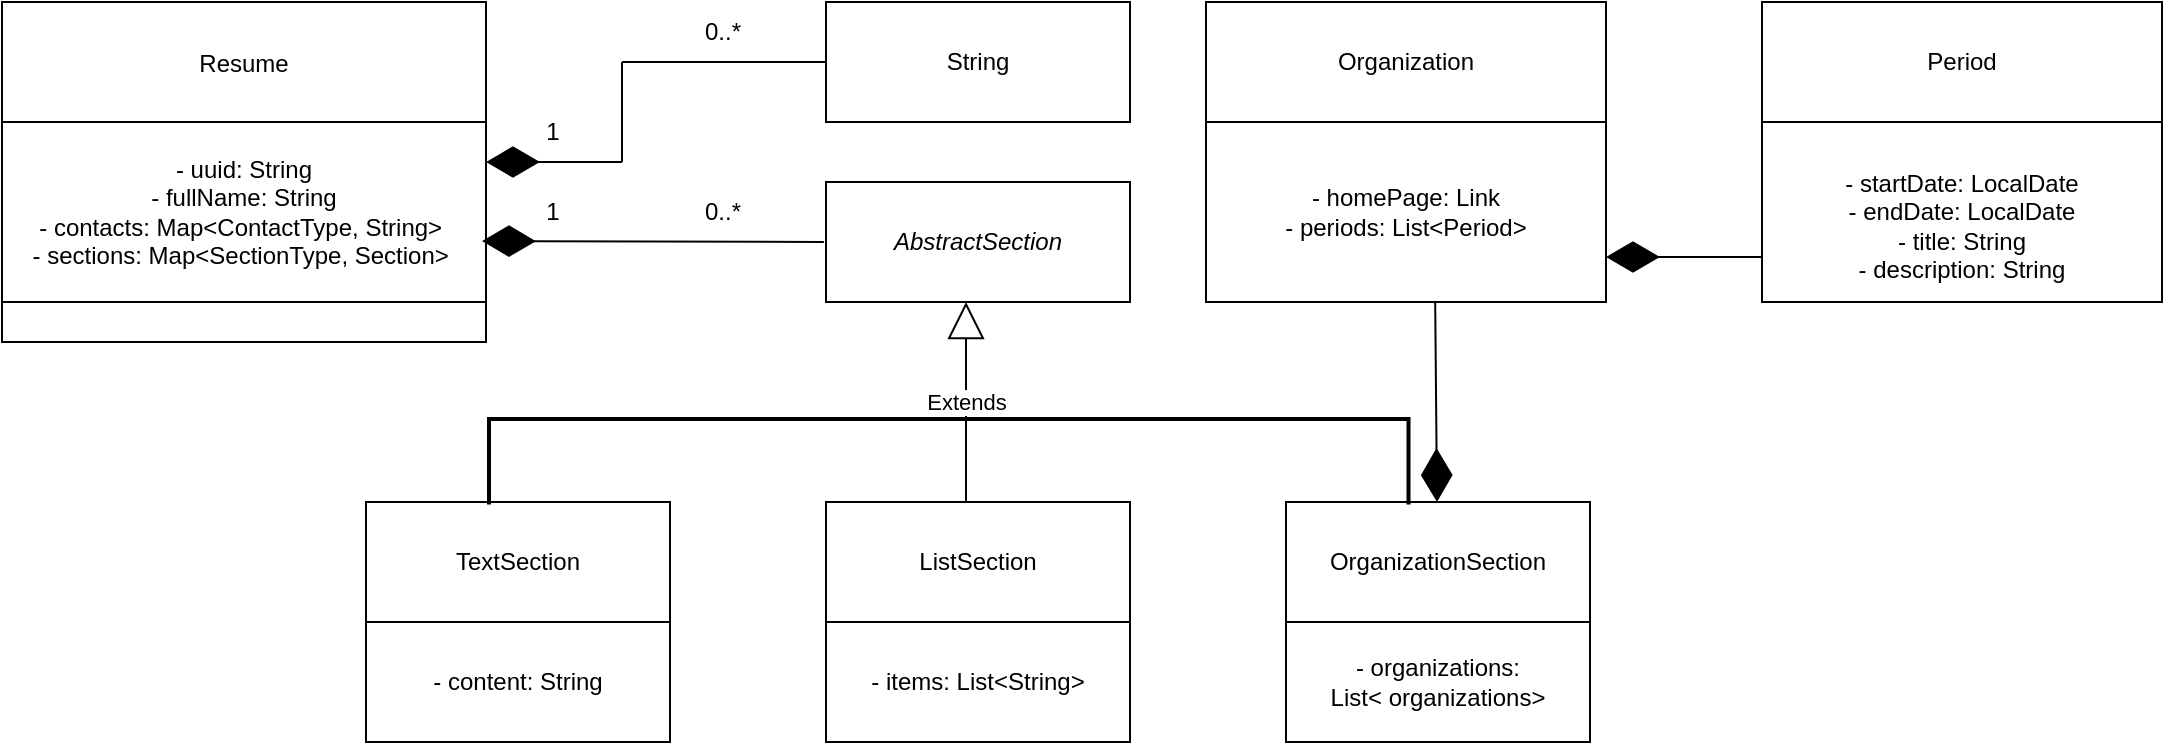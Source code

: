 <mxfile version="20.4.1" type="github">
  <diagram name="Page-1" id="e7e014a7-5840-1c2e-5031-d8a46d1fe8dd">
    <mxGraphModel dx="698" dy="1057" grid="1" gridSize="10" guides="1" tooltips="1" connect="1" arrows="1" fold="1" page="1" pageScale="1" pageWidth="1169" pageHeight="826" background="none" math="0" shadow="0">
      <root>
        <mxCell id="0" />
        <mxCell id="1" parent="0" />
        <mxCell id="aiYqiUF-qQGV3aOV5y_--7" value="Resume" style="" parent="1" vertex="1">
          <mxGeometry x="40" y="120" width="242" height="60" as="geometry" />
        </mxCell>
        <mxCell id="aiYqiUF-qQGV3aOV5y_--8" value="- uuid: String&lt;br&gt;- fullName: String&lt;br&gt;&lt;span style=&quot;background-color: initial;&quot;&gt;- contacts:&amp;nbsp;&lt;/span&gt;Map&amp;lt;ContactType, String&amp;gt;&amp;nbsp;&lt;span style=&quot;background-color: initial;&quot;&gt;&lt;br&gt;&lt;/span&gt;&lt;span style=&quot;background-color: initial;&quot;&gt;- sections:&amp;nbsp;&lt;/span&gt;Map&amp;lt;SectionType, Section&amp;gt;&amp;nbsp;&lt;span style=&quot;background-color: initial;&quot;&gt;&lt;br&gt;&lt;/span&gt;" style="rounded=0;whiteSpace=wrap;html=1;fontStyle=0;startSize=23;" parent="1" vertex="1">
          <mxGeometry x="40" y="180" width="242" height="90" as="geometry" />
        </mxCell>
        <mxCell id="aiYqiUF-qQGV3aOV5y_--9" value="" style="endArrow=diamondThin;endFill=1;endSize=24;html=1;rounded=0;" parent="1" edge="1">
          <mxGeometry width="160" relative="1" as="geometry">
            <mxPoint x="350" y="200" as="sourcePoint" />
            <mxPoint x="282" y="200" as="targetPoint" />
          </mxGeometry>
        </mxCell>
        <mxCell id="aiYqiUF-qQGV3aOV5y_--10" value="" style="endArrow=diamondThin;endFill=1;endSize=24;html=1;rounded=0;exitX=-0.007;exitY=0.5;exitDx=0;exitDy=0;exitPerimeter=0;" parent="1" source="aiYqiUF-qQGV3aOV5y_--13" edge="1">
          <mxGeometry width="160" relative="1" as="geometry">
            <mxPoint x="-510" y="179.5" as="sourcePoint" />
            <mxPoint x="280" y="239.5" as="targetPoint" />
          </mxGeometry>
        </mxCell>
        <mxCell id="aiYqiUF-qQGV3aOV5y_--11" value="" style="rounded=0;whiteSpace=wrap;html=1;" parent="1" vertex="1">
          <mxGeometry x="40" y="270" width="242" height="20" as="geometry" />
        </mxCell>
        <mxCell id="aiYqiUF-qQGV3aOV5y_--12" value="String" style="rounded=0;whiteSpace=wrap;html=1;" parent="1" vertex="1">
          <mxGeometry x="452" y="120" width="152" height="60" as="geometry" />
        </mxCell>
        <mxCell id="aiYqiUF-qQGV3aOV5y_--13" value="AbstractSection" style="rounded=0;whiteSpace=wrap;html=1;fontStyle=2" parent="1" vertex="1">
          <mxGeometry x="452" y="210" width="152" height="60" as="geometry" />
        </mxCell>
        <mxCell id="aiYqiUF-qQGV3aOV5y_--14" value="" style="endArrow=none;html=1;rounded=0;entryX=0;entryY=0.5;entryDx=0;entryDy=0;" parent="1" target="aiYqiUF-qQGV3aOV5y_--12" edge="1">
          <mxGeometry width="50" height="50" relative="1" as="geometry">
            <mxPoint x="350" y="150" as="sourcePoint" />
            <mxPoint x="-520" y="90" as="targetPoint" />
          </mxGeometry>
        </mxCell>
        <mxCell id="aiYqiUF-qQGV3aOV5y_--15" value="" style="endArrow=none;html=1;rounded=0;" parent="1" edge="1">
          <mxGeometry width="50" height="50" relative="1" as="geometry">
            <mxPoint x="350" y="150" as="sourcePoint" />
            <mxPoint x="350" y="200" as="targetPoint" />
          </mxGeometry>
        </mxCell>
        <mxCell id="aiYqiUF-qQGV3aOV5y_--16" value="1" style="text;html=1;align=center;verticalAlign=middle;resizable=0;points=[];autosize=1;strokeColor=none;fillColor=none;" parent="1" vertex="1">
          <mxGeometry x="300" y="210" width="30" height="30" as="geometry" />
        </mxCell>
        <mxCell id="aiYqiUF-qQGV3aOV5y_--17" value="1" style="text;html=1;align=center;verticalAlign=middle;resizable=0;points=[];autosize=1;strokeColor=none;fillColor=none;" parent="1" vertex="1">
          <mxGeometry x="300" y="170" width="30" height="30" as="geometry" />
        </mxCell>
        <mxCell id="aiYqiUF-qQGV3aOV5y_--18" value="0..*" style="text;html=1;align=center;verticalAlign=middle;resizable=0;points=[];autosize=1;strokeColor=none;fillColor=none;" parent="1" vertex="1">
          <mxGeometry x="380" y="210" width="40" height="30" as="geometry" />
        </mxCell>
        <mxCell id="aiYqiUF-qQGV3aOV5y_--19" value="0..*" style="text;html=1;align=center;verticalAlign=middle;resizable=0;points=[];autosize=1;strokeColor=none;fillColor=none;" parent="1" vertex="1">
          <mxGeometry x="380" y="120" width="40" height="30" as="geometry" />
        </mxCell>
        <mxCell id="aiYqiUF-qQGV3aOV5y_--20" value="TextSection" style="rounded=0;whiteSpace=wrap;html=1;" parent="1" vertex="1">
          <mxGeometry x="222" y="370" width="152" height="60" as="geometry" />
        </mxCell>
        <mxCell id="aiYqiUF-qQGV3aOV5y_--21" value="OrganizationSection" style="rounded=0;whiteSpace=wrap;html=1;" parent="1" vertex="1">
          <mxGeometry x="682" y="370" width="152" height="60" as="geometry" />
        </mxCell>
        <mxCell id="aiYqiUF-qQGV3aOV5y_--22" value="ListSection" style="rounded=0;whiteSpace=wrap;html=1;" parent="1" vertex="1">
          <mxGeometry x="452" y="370" width="152" height="60" as="geometry" />
        </mxCell>
        <mxCell id="aiYqiUF-qQGV3aOV5y_--23" value="" style="strokeWidth=2;html=1;shape=mxgraph.flowchart.annotation_1;align=left;pointerEvents=1;rotation=90;" parent="1" vertex="1">
          <mxGeometry x="492" y="120" width="42.75" height="459.75" as="geometry" />
        </mxCell>
        <mxCell id="aiYqiUF-qQGV3aOV5y_--24" value="Extends" style="endArrow=block;endSize=16;endFill=0;html=1;rounded=0;" parent="1" edge="1">
          <mxGeometry width="160" relative="1" as="geometry">
            <mxPoint x="522" y="370" as="sourcePoint" />
            <mxPoint x="522" y="270" as="targetPoint" />
          </mxGeometry>
        </mxCell>
        <mxCell id="aiYqiUF-qQGV3aOV5y_--25" value="- content: String" style="rounded=0;whiteSpace=wrap;html=1;" parent="1" vertex="1">
          <mxGeometry x="222" y="430" width="152" height="60" as="geometry" />
        </mxCell>
        <mxCell id="aiYqiUF-qQGV3aOV5y_--26" value="- organizations: List&amp;lt;&amp;nbsp;organizations&amp;gt;" style="rounded=0;whiteSpace=wrap;html=1;" parent="1" vertex="1">
          <mxGeometry x="682" y="430" width="152" height="60" as="geometry" />
        </mxCell>
        <mxCell id="aiYqiUF-qQGV3aOV5y_--27" value="- items: List&amp;lt;String&amp;gt;" style="rounded=0;whiteSpace=wrap;html=1;" parent="1" vertex="1">
          <mxGeometry x="452" y="430" width="152" height="60" as="geometry" />
        </mxCell>
        <mxCell id="aiYqiUF-qQGV3aOV5y_--28" value="" style="endArrow=diamondThin;endFill=1;endSize=24;html=1;rounded=0;exitX=0.573;exitY=1.006;exitDx=0;exitDy=0;exitPerimeter=0;" parent="1" source="aiYqiUF-qQGV3aOV5y_--30" edge="1">
          <mxGeometry width="160" relative="1" as="geometry">
            <mxPoint x="-172" y="250" as="sourcePoint" />
            <mxPoint x="757.5" y="370" as="targetPoint" />
          </mxGeometry>
        </mxCell>
        <mxCell id="aiYqiUF-qQGV3aOV5y_--29" value="Organization" style="rounded=0;whiteSpace=wrap;html=1;" parent="1" vertex="1">
          <mxGeometry x="642" y="120" width="200" height="60" as="geometry" />
        </mxCell>
        <mxCell id="aiYqiUF-qQGV3aOV5y_--30" value="- homePage: Link&lt;br&gt;- periods: List&amp;lt;Period&amp;gt;" style="rounded=0;whiteSpace=wrap;html=1;" parent="1" vertex="1">
          <mxGeometry x="642" y="180" width="200" height="90" as="geometry" />
        </mxCell>
        <mxCell id="5g_Ct092gTd5Cl8kfw3t-1" value="Period" style="rounded=0;whiteSpace=wrap;html=1;" vertex="1" parent="1">
          <mxGeometry x="920" y="120" width="200" height="60" as="geometry" />
        </mxCell>
        <mxCell id="5g_Ct092gTd5Cl8kfw3t-2" value="&lt;br&gt;- startDate: LocalDate&lt;br&gt;- endDate: LocalDate&lt;br&gt;- title: String&lt;br&gt;- description: String" style="rounded=0;whiteSpace=wrap;html=1;" vertex="1" parent="1">
          <mxGeometry x="920" y="180" width="200" height="90" as="geometry" />
        </mxCell>
        <mxCell id="5g_Ct092gTd5Cl8kfw3t-3" value="" style="endArrow=diamondThin;endFill=1;endSize=24;html=1;rounded=0;exitX=0;exitY=0.75;exitDx=0;exitDy=0;entryX=1;entryY=0.75;entryDx=0;entryDy=0;" edge="1" parent="1" source="5g_Ct092gTd5Cl8kfw3t-2" target="aiYqiUF-qQGV3aOV5y_--30">
          <mxGeometry width="160" relative="1" as="geometry">
            <mxPoint x="880.1" y="190" as="sourcePoint" />
            <mxPoint x="880" y="260" as="targetPoint" />
          </mxGeometry>
        </mxCell>
      </root>
    </mxGraphModel>
  </diagram>
</mxfile>
